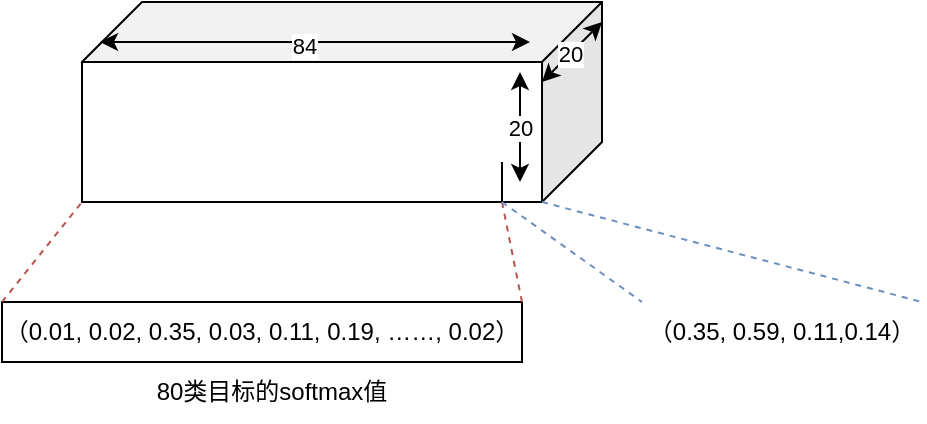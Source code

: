 <mxfile version="26.1.0">
  <diagram name="第 1 页" id="rnYPFjGO7DgJ9-4cyNgM">
    <mxGraphModel dx="837" dy="466" grid="1" gridSize="10" guides="1" tooltips="1" connect="1" arrows="1" fold="1" page="1" pageScale="1" pageWidth="827" pageHeight="1169" math="0" shadow="0">
      <root>
        <mxCell id="0" />
        <mxCell id="1" parent="0" />
        <mxCell id="9jFsSqyKoTETl62CdU1h-1" value="" style="shape=cube;whiteSpace=wrap;html=1;boundedLbl=1;backgroundOutline=1;darkOpacity=0.05;darkOpacity2=0.1;size=30;rotation=0;flipV=0;flipH=1;" vertex="1" parent="1">
          <mxGeometry x="180" y="220" width="260" height="100" as="geometry" />
        </mxCell>
        <mxCell id="9jFsSqyKoTETl62CdU1h-81" value="" style="endArrow=classic;startArrow=classic;html=1;rounded=0;" edge="1" parent="1">
          <mxGeometry width="50" height="50" relative="1" as="geometry">
            <mxPoint x="399" y="310" as="sourcePoint" />
            <mxPoint x="399" y="255" as="targetPoint" />
          </mxGeometry>
        </mxCell>
        <mxCell id="9jFsSqyKoTETl62CdU1h-82" value="20" style="edgeLabel;html=1;align=center;verticalAlign=middle;resizable=0;points=[];" vertex="1" connectable="0" parent="9jFsSqyKoTETl62CdU1h-81">
          <mxGeometry x="-0.13" relative="1" as="geometry">
            <mxPoint y="-3" as="offset" />
          </mxGeometry>
        </mxCell>
        <mxCell id="9jFsSqyKoTETl62CdU1h-84" value="" style="endArrow=classic;startArrow=classic;html=1;rounded=0;" edge="1" parent="1">
          <mxGeometry width="50" height="50" relative="1" as="geometry">
            <mxPoint x="410" y="260" as="sourcePoint" />
            <mxPoint x="440" y="230" as="targetPoint" />
          </mxGeometry>
        </mxCell>
        <mxCell id="9jFsSqyKoTETl62CdU1h-85" value="20" style="edgeLabel;html=1;align=center;verticalAlign=middle;resizable=0;points=[];" vertex="1" connectable="0" parent="9jFsSqyKoTETl62CdU1h-84">
          <mxGeometry x="-0.294" relative="1" as="geometry">
            <mxPoint x="3" y="-4" as="offset" />
          </mxGeometry>
        </mxCell>
        <mxCell id="9jFsSqyKoTETl62CdU1h-86" value="" style="endArrow=classic;startArrow=classic;html=1;rounded=0;" edge="1" parent="1">
          <mxGeometry width="50" height="50" relative="1" as="geometry">
            <mxPoint x="189" y="240" as="sourcePoint" />
            <mxPoint x="404" y="240" as="targetPoint" />
          </mxGeometry>
        </mxCell>
        <mxCell id="9jFsSqyKoTETl62CdU1h-87" value="84" style="edgeLabel;html=1;align=center;verticalAlign=middle;resizable=0;points=[];" vertex="1" connectable="0" parent="9jFsSqyKoTETl62CdU1h-86">
          <mxGeometry x="0.232" y="-2" relative="1" as="geometry">
            <mxPoint x="-31" as="offset" />
          </mxGeometry>
        </mxCell>
        <mxCell id="9jFsSqyKoTETl62CdU1h-88" value="（0.01, 0.02, 0.35, 0.03, 0.11, 0.19, ……, 0.02）" style="text;html=1;align=center;verticalAlign=middle;whiteSpace=wrap;rounded=0;strokeColor=default;" vertex="1" parent="1">
          <mxGeometry x="140" y="370" width="260" height="30" as="geometry" />
        </mxCell>
        <mxCell id="9jFsSqyKoTETl62CdU1h-91" value="80类目标的softmax值" style="text;html=1;align=center;verticalAlign=middle;whiteSpace=wrap;rounded=0;" vertex="1" parent="1">
          <mxGeometry x="210" y="400" width="130" height="30" as="geometry" />
        </mxCell>
        <mxCell id="9jFsSqyKoTETl62CdU1h-92" value="" style="endArrow=none;html=1;rounded=0;" edge="1" parent="1">
          <mxGeometry width="50" height="50" relative="1" as="geometry">
            <mxPoint x="390" y="320" as="sourcePoint" />
            <mxPoint x="390" y="300" as="targetPoint" />
          </mxGeometry>
        </mxCell>
        <mxCell id="9jFsSqyKoTETl62CdU1h-93" value="" style="endArrow=none;html=1;rounded=0;exitX=0;exitY=0;exitDx=0;exitDy=0;dashed=1;fillColor=#f8cecc;strokeColor=#b85450;" edge="1" parent="1" source="9jFsSqyKoTETl62CdU1h-88">
          <mxGeometry width="50" height="50" relative="1" as="geometry">
            <mxPoint x="130" y="370" as="sourcePoint" />
            <mxPoint x="180" y="320" as="targetPoint" />
          </mxGeometry>
        </mxCell>
        <mxCell id="9jFsSqyKoTETl62CdU1h-94" value="" style="endArrow=none;html=1;rounded=0;exitX=1;exitY=0;exitDx=0;exitDy=0;dashed=1;fillColor=#f8cecc;strokeColor=#b85450;" edge="1" parent="1" source="9jFsSqyKoTETl62CdU1h-88">
          <mxGeometry width="50" height="50" relative="1" as="geometry">
            <mxPoint x="420" y="410" as="sourcePoint" />
            <mxPoint x="390" y="320" as="targetPoint" />
          </mxGeometry>
        </mxCell>
        <mxCell id="9jFsSqyKoTETl62CdU1h-96" value="" style="endArrow=none;html=1;rounded=0;dashed=1;fillColor=#dae8fc;strokeColor=#6c8ebf;entryX=0;entryY=0;entryDx=0;entryDy=0;" edge="1" parent="1" target="9jFsSqyKoTETl62CdU1h-98">
          <mxGeometry width="50" height="50" relative="1" as="geometry">
            <mxPoint x="390" y="320" as="sourcePoint" />
            <mxPoint x="480" y="370" as="targetPoint" />
          </mxGeometry>
        </mxCell>
        <mxCell id="9jFsSqyKoTETl62CdU1h-97" value="" style="endArrow=none;html=1;rounded=0;exitX=0;exitY=0;exitDx=30;exitDy=100;exitPerimeter=0;dashed=1;fillColor=#dae8fc;strokeColor=#6c8ebf;entryX=1;entryY=0;entryDx=0;entryDy=0;" edge="1" parent="1" source="9jFsSqyKoTETl62CdU1h-1" target="9jFsSqyKoTETl62CdU1h-98">
          <mxGeometry width="50" height="50" relative="1" as="geometry">
            <mxPoint x="460" y="380" as="sourcePoint" />
            <mxPoint x="550" y="370" as="targetPoint" />
          </mxGeometry>
        </mxCell>
        <mxCell id="9jFsSqyKoTETl62CdU1h-98" value="（0.35, 0.59, 0.11,0.14）" style="text;html=1;align=center;verticalAlign=middle;whiteSpace=wrap;rounded=0;" vertex="1" parent="1">
          <mxGeometry x="460" y="370" width="140" height="30" as="geometry" />
        </mxCell>
      </root>
    </mxGraphModel>
  </diagram>
</mxfile>
